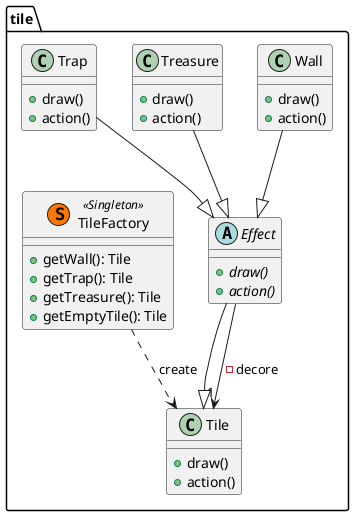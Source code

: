 @startuml
package tile{

    class Tile{
        + draw()
        + action()
    }

    class Wall{
        + draw()
        + action()
    }

    class Treasure{
        + draw()
        + action()
    }

    class Trap{
        + draw()
        + action()
    }

    abstract Effect{
        + {abstract} draw()
        + {abstract} action()
    }

    class TileFactory << (S,#FF7700) Singleton >>{
        + getWall(): Tile
        + getTrap(): Tile
        + getTreasure(): Tile
        + getEmptyTile(): Tile
    }

}

Wall --|> Effect
Effect --|> Tile
Effect --> "1" Tile : -decore
Trap --|> Effect
Treasure --|> Effect

TileFactory ..> Tile : create

@enduml